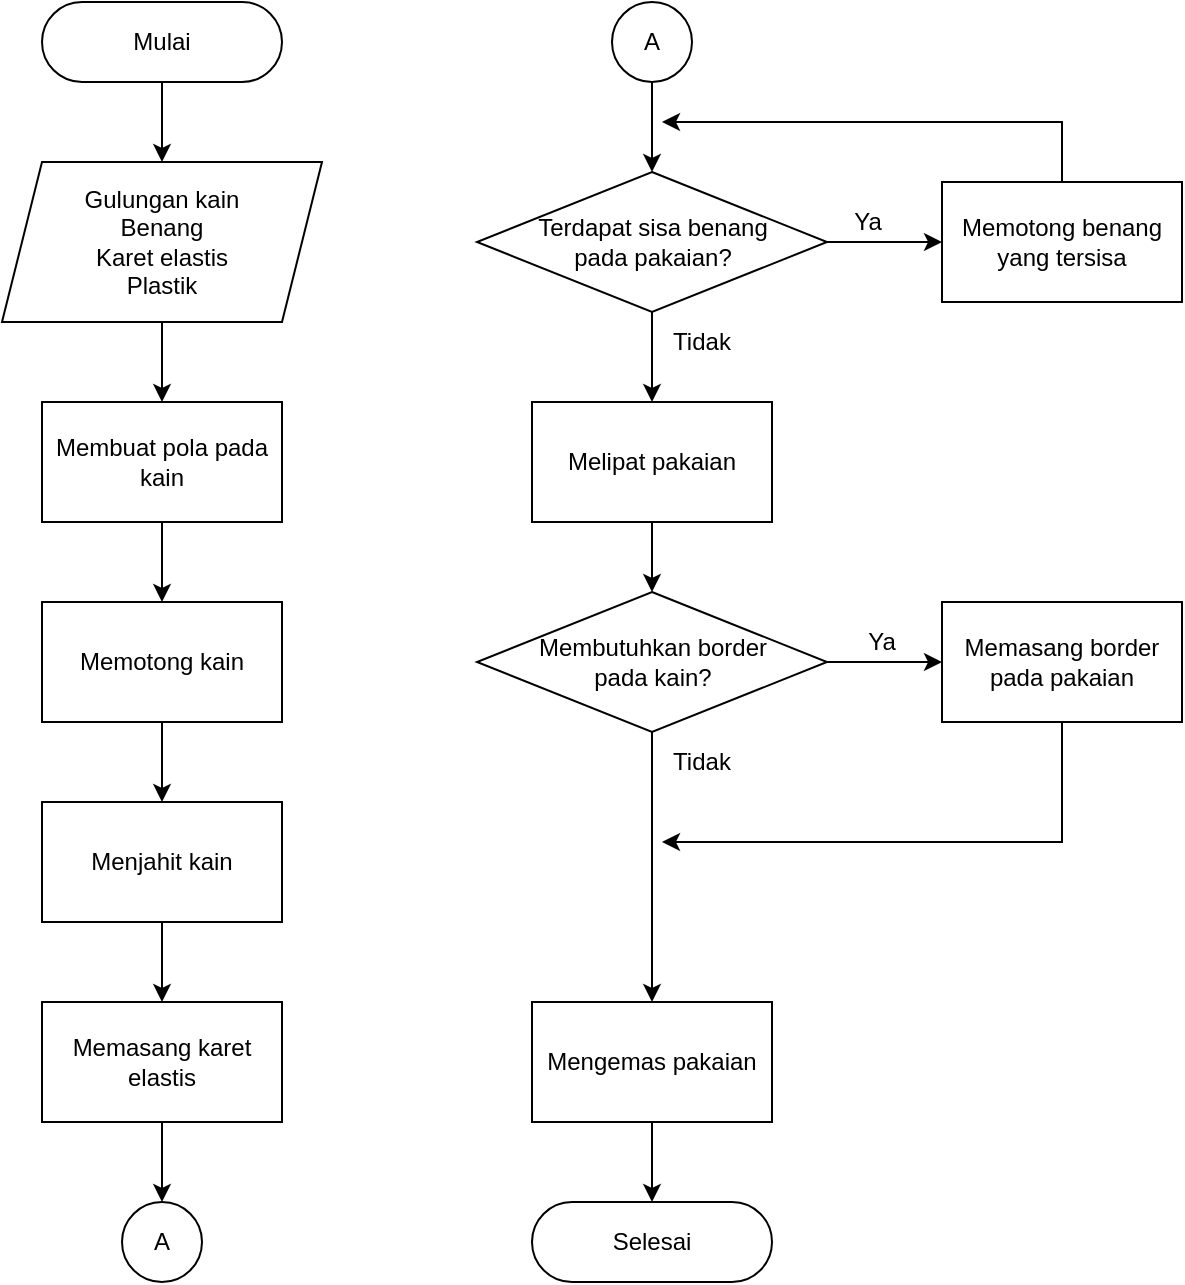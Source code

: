 <mxfile version="15.0.6" type="github"><diagram id="SvJlqrv_Ubx2b7r8ZZ3b" name="Page-1"><mxGraphModel dx="1240" dy="669" grid="1" gridSize="10" guides="1" tooltips="1" connect="1" arrows="1" fold="1" page="1" pageScale="1" pageWidth="850" pageHeight="1100" math="0" shadow="0"><root><mxCell id="0"/><mxCell id="1" parent="0"/><mxCell id="EQxsAdqln0tXPdf_CBqu-6" style="edgeStyle=orthogonalEdgeStyle;rounded=0;orthogonalLoop=1;jettySize=auto;html=1;" edge="1" parent="1" source="EQxsAdqln0tXPdf_CBqu-1" target="EQxsAdqln0tXPdf_CBqu-5"><mxGeometry relative="1" as="geometry"/></mxCell><mxCell id="EQxsAdqln0tXPdf_CBqu-1" value="Mulai" style="rounded=1;whiteSpace=wrap;html=1;arcSize=50;" vertex="1" parent="1"><mxGeometry x="170" y="100" width="120" height="40" as="geometry"/></mxCell><mxCell id="EQxsAdqln0tXPdf_CBqu-4" value="Selesai" style="rounded=1;whiteSpace=wrap;html=1;arcSize=50;" vertex="1" parent="1"><mxGeometry x="415" y="700" width="120" height="40" as="geometry"/></mxCell><mxCell id="EQxsAdqln0tXPdf_CBqu-10" style="edgeStyle=orthogonalEdgeStyle;rounded=0;orthogonalLoop=1;jettySize=auto;html=1;" edge="1" parent="1" source="EQxsAdqln0tXPdf_CBqu-5" target="EQxsAdqln0tXPdf_CBqu-7"><mxGeometry relative="1" as="geometry"/></mxCell><mxCell id="EQxsAdqln0tXPdf_CBqu-5" value="&lt;div&gt;Gulungan kain&lt;/div&gt;&lt;div&gt;Benang&lt;/div&gt;&lt;div&gt;Karet elastis&lt;br&gt;&lt;/div&gt;&lt;div&gt;Plastik&lt;br&gt;&lt;/div&gt;" style="shape=parallelogram;perimeter=parallelogramPerimeter;whiteSpace=wrap;html=1;fixedSize=1;" vertex="1" parent="1"><mxGeometry x="150" y="180" width="160" height="80" as="geometry"/></mxCell><mxCell id="EQxsAdqln0tXPdf_CBqu-12" value="" style="edgeStyle=orthogonalEdgeStyle;rounded=0;orthogonalLoop=1;jettySize=auto;html=1;" edge="1" parent="1" source="EQxsAdqln0tXPdf_CBqu-7" target="EQxsAdqln0tXPdf_CBqu-11"><mxGeometry relative="1" as="geometry"/></mxCell><mxCell id="EQxsAdqln0tXPdf_CBqu-7" value="Membuat pola pada kain" style="rounded=0;whiteSpace=wrap;html=1;" vertex="1" parent="1"><mxGeometry x="170" y="300" width="120" height="60" as="geometry"/></mxCell><mxCell id="EQxsAdqln0tXPdf_CBqu-14" value="" style="edgeStyle=orthogonalEdgeStyle;rounded=0;orthogonalLoop=1;jettySize=auto;html=1;" edge="1" parent="1" source="EQxsAdqln0tXPdf_CBqu-11" target="EQxsAdqln0tXPdf_CBqu-13"><mxGeometry relative="1" as="geometry"/></mxCell><mxCell id="EQxsAdqln0tXPdf_CBqu-11" value="Memotong kain" style="whiteSpace=wrap;html=1;rounded=0;" vertex="1" parent="1"><mxGeometry x="170" y="400" width="120" height="60" as="geometry"/></mxCell><mxCell id="EQxsAdqln0tXPdf_CBqu-16" value="" style="edgeStyle=orthogonalEdgeStyle;rounded=0;orthogonalLoop=1;jettySize=auto;html=1;" edge="1" parent="1" source="EQxsAdqln0tXPdf_CBqu-13" target="EQxsAdqln0tXPdf_CBqu-15"><mxGeometry relative="1" as="geometry"/></mxCell><mxCell id="EQxsAdqln0tXPdf_CBqu-13" value="Menjahit kain" style="whiteSpace=wrap;html=1;rounded=0;" vertex="1" parent="1"><mxGeometry x="170" y="500" width="120" height="60" as="geometry"/></mxCell><mxCell id="EQxsAdqln0tXPdf_CBqu-24" style="edgeStyle=orthogonalEdgeStyle;rounded=0;orthogonalLoop=1;jettySize=auto;html=1;" edge="1" parent="1" source="EQxsAdqln0tXPdf_CBqu-15" target="EQxsAdqln0tXPdf_CBqu-22"><mxGeometry relative="1" as="geometry"/></mxCell><mxCell id="EQxsAdqln0tXPdf_CBqu-15" value="Memasang karet elastis" style="whiteSpace=wrap;html=1;rounded=0;" vertex="1" parent="1"><mxGeometry x="170" y="600" width="120" height="60" as="geometry"/></mxCell><mxCell id="EQxsAdqln0tXPdf_CBqu-22" value="A" style="ellipse;whiteSpace=wrap;html=1;aspect=fixed;" vertex="1" parent="1"><mxGeometry x="210" y="700" width="40" height="40" as="geometry"/></mxCell><mxCell id="EQxsAdqln0tXPdf_CBqu-34" style="edgeStyle=orthogonalEdgeStyle;rounded=0;orthogonalLoop=1;jettySize=auto;html=1;" edge="1" parent="1" source="EQxsAdqln0tXPdf_CBqu-25" target="EQxsAdqln0tXPdf_CBqu-26"><mxGeometry relative="1" as="geometry"/></mxCell><mxCell id="EQxsAdqln0tXPdf_CBqu-25" value="A" style="ellipse;whiteSpace=wrap;html=1;aspect=fixed;" vertex="1" parent="1"><mxGeometry x="455" y="100" width="40" height="40" as="geometry"/></mxCell><mxCell id="EQxsAdqln0tXPdf_CBqu-32" style="edgeStyle=orthogonalEdgeStyle;rounded=0;orthogonalLoop=1;jettySize=auto;html=1;entryX=0;entryY=0.5;entryDx=0;entryDy=0;" edge="1" parent="1" source="EQxsAdqln0tXPdf_CBqu-26" target="EQxsAdqln0tXPdf_CBqu-31"><mxGeometry relative="1" as="geometry"/></mxCell><mxCell id="EQxsAdqln0tXPdf_CBqu-48" style="edgeStyle=orthogonalEdgeStyle;rounded=0;orthogonalLoop=1;jettySize=auto;html=1;entryX=0.5;entryY=0;entryDx=0;entryDy=0;" edge="1" parent="1" source="EQxsAdqln0tXPdf_CBqu-26" target="EQxsAdqln0tXPdf_CBqu-46"><mxGeometry relative="1" as="geometry"/></mxCell><mxCell id="EQxsAdqln0tXPdf_CBqu-26" value="&lt;div&gt;Terdapat sisa benang &lt;br&gt;&lt;/div&gt;&lt;div&gt;pada pakaian?&lt;/div&gt;" style="rhombus;whiteSpace=wrap;html=1;" vertex="1" parent="1"><mxGeometry x="387.5" y="185" width="175" height="70" as="geometry"/></mxCell><mxCell id="EQxsAdqln0tXPdf_CBqu-35" style="edgeStyle=orthogonalEdgeStyle;rounded=0;orthogonalLoop=1;jettySize=auto;html=1;" edge="1" parent="1" source="EQxsAdqln0tXPdf_CBqu-31"><mxGeometry relative="1" as="geometry"><mxPoint x="480" y="160" as="targetPoint"/><Array as="points"><mxPoint x="680" y="160"/><mxPoint x="480" y="160"/></Array></mxGeometry></mxCell><mxCell id="EQxsAdqln0tXPdf_CBqu-31" value="Memotong benang yang tersisa" style="rounded=0;whiteSpace=wrap;html=1;" vertex="1" parent="1"><mxGeometry x="620" y="190" width="120" height="60" as="geometry"/></mxCell><mxCell id="EQxsAdqln0tXPdf_CBqu-36" value="&lt;font style=&quot;font-size: 12px&quot;&gt;Ya&lt;/font&gt;" style="text;html=1;strokeColor=none;fillColor=none;align=center;verticalAlign=middle;whiteSpace=wrap;rounded=0;" vertex="1" parent="1"><mxGeometry x="562.5" y="200" width="40" height="20" as="geometry"/></mxCell><mxCell id="EQxsAdqln0tXPdf_CBqu-59" style="edgeStyle=orthogonalEdgeStyle;rounded=0;orthogonalLoop=1;jettySize=auto;html=1;" edge="1" parent="1" source="EQxsAdqln0tXPdf_CBqu-37" target="EQxsAdqln0tXPdf_CBqu-4"><mxGeometry relative="1" as="geometry"/></mxCell><mxCell id="EQxsAdqln0tXPdf_CBqu-37" value="Mengemas pakaian" style="rounded=0;whiteSpace=wrap;html=1;" vertex="1" parent="1"><mxGeometry x="415" y="600" width="120" height="60" as="geometry"/></mxCell><mxCell id="EQxsAdqln0tXPdf_CBqu-39" value="Tidak" style="text;html=1;strokeColor=none;fillColor=none;align=center;verticalAlign=middle;whiteSpace=wrap;rounded=0;" vertex="1" parent="1"><mxGeometry x="480" y="260" width="40" height="20" as="geometry"/></mxCell><mxCell id="EQxsAdqln0tXPdf_CBqu-45" style="edgeStyle=orthogonalEdgeStyle;rounded=0;orthogonalLoop=1;jettySize=auto;html=1;" edge="1" parent="1" source="EQxsAdqln0tXPdf_CBqu-43" target="EQxsAdqln0tXPdf_CBqu-37"><mxGeometry relative="1" as="geometry"/></mxCell><mxCell id="EQxsAdqln0tXPdf_CBqu-51" style="edgeStyle=orthogonalEdgeStyle;rounded=0;orthogonalLoop=1;jettySize=auto;html=1;entryX=0;entryY=0.5;entryDx=0;entryDy=0;" edge="1" parent="1" source="EQxsAdqln0tXPdf_CBqu-43" target="EQxsAdqln0tXPdf_CBqu-50"><mxGeometry relative="1" as="geometry"/></mxCell><mxCell id="EQxsAdqln0tXPdf_CBqu-43" value="&lt;div&gt;Membutuhkan border&lt;/div&gt;&lt;div&gt;pada kain?&lt;br&gt;&lt;/div&gt;" style="rhombus;whiteSpace=wrap;html=1;" vertex="1" parent="1"><mxGeometry x="387.5" y="395" width="175" height="70" as="geometry"/></mxCell><mxCell id="EQxsAdqln0tXPdf_CBqu-49" style="edgeStyle=orthogonalEdgeStyle;rounded=0;orthogonalLoop=1;jettySize=auto;html=1;" edge="1" parent="1" source="EQxsAdqln0tXPdf_CBqu-46" target="EQxsAdqln0tXPdf_CBqu-43"><mxGeometry relative="1" as="geometry"/></mxCell><mxCell id="EQxsAdqln0tXPdf_CBqu-46" value="Melipat pakaian" style="rounded=0;whiteSpace=wrap;html=1;" vertex="1" parent="1"><mxGeometry x="415" y="300" width="120" height="60" as="geometry"/></mxCell><mxCell id="EQxsAdqln0tXPdf_CBqu-58" style="edgeStyle=orthogonalEdgeStyle;rounded=0;orthogonalLoop=1;jettySize=auto;html=1;" edge="1" parent="1" source="EQxsAdqln0tXPdf_CBqu-50"><mxGeometry relative="1" as="geometry"><mxPoint x="480" y="520" as="targetPoint"/><Array as="points"><mxPoint x="680" y="520"/><mxPoint x="510" y="520"/></Array></mxGeometry></mxCell><mxCell id="EQxsAdqln0tXPdf_CBqu-50" value="Memasang border pada pakaian" style="rounded=0;whiteSpace=wrap;html=1;" vertex="1" parent="1"><mxGeometry x="620" y="400" width="120" height="60" as="geometry"/></mxCell><mxCell id="EQxsAdqln0tXPdf_CBqu-53" value="&lt;font style=&quot;font-size: 12px&quot;&gt;Ya&lt;/font&gt;" style="text;html=1;strokeColor=none;fillColor=none;align=center;verticalAlign=middle;whiteSpace=wrap;rounded=0;" vertex="1" parent="1"><mxGeometry x="570" y="410" width="40" height="20" as="geometry"/></mxCell><mxCell id="EQxsAdqln0tXPdf_CBqu-55" value="Tidak" style="text;html=1;strokeColor=none;fillColor=none;align=center;verticalAlign=middle;whiteSpace=wrap;rounded=0;" vertex="1" parent="1"><mxGeometry x="480" y="470" width="40" height="20" as="geometry"/></mxCell></root></mxGraphModel></diagram></mxfile>